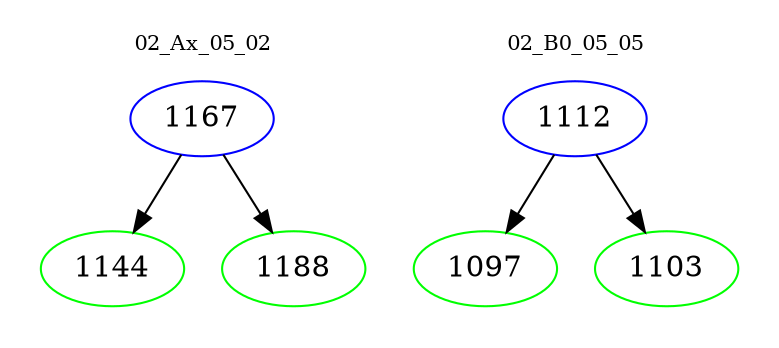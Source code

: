 digraph{
subgraph cluster_0 {
color = white
label = "02_Ax_05_02";
fontsize=10;
T0_1167 [label="1167", color="blue"]
T0_1167 -> T0_1144 [color="black"]
T0_1144 [label="1144", color="green"]
T0_1167 -> T0_1188 [color="black"]
T0_1188 [label="1188", color="green"]
}
subgraph cluster_1 {
color = white
label = "02_B0_05_05";
fontsize=10;
T1_1112 [label="1112", color="blue"]
T1_1112 -> T1_1097 [color="black"]
T1_1097 [label="1097", color="green"]
T1_1112 -> T1_1103 [color="black"]
T1_1103 [label="1103", color="green"]
}
}
